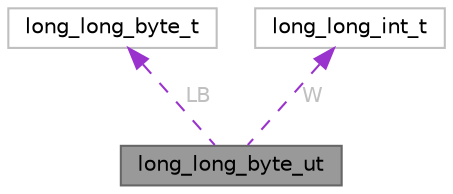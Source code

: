 digraph "long_long_byte_ut"
{
 // LATEX_PDF_SIZE
  bgcolor="transparent";
  edge [fontname=Helvetica,fontsize=10,labelfontname=Helvetica,labelfontsize=10];
  node [fontname=Helvetica,fontsize=10,shape=box,height=0.2,width=0.4];
  Node1 [id="Node000001",label="long_long_byte_ut",height=0.2,width=0.4,color="gray40", fillcolor="grey60", style="filled", fontcolor="black",tooltip=" "];
  Node2 -> Node1 [id="edge1_Node000001_Node000002",dir="back",color="darkorchid3",style="dashed",tooltip=" ",label=" LB",fontcolor="grey" ];
  Node2 [id="Node000002",label="long_long_byte_t",height=0.2,width=0.4,color="grey75", fillcolor="white", style="filled",URL="$structlong__long__byte__t.html",tooltip=" "];
  Node3 -> Node1 [id="edge2_Node000001_Node000003",dir="back",color="darkorchid3",style="dashed",tooltip=" ",label=" W",fontcolor="grey" ];
  Node3 [id="Node000003",label="long_long_int_t",height=0.2,width=0.4,color="grey75", fillcolor="white", style="filled",URL="$structlong__long__int__t.html",tooltip=" "];
}
